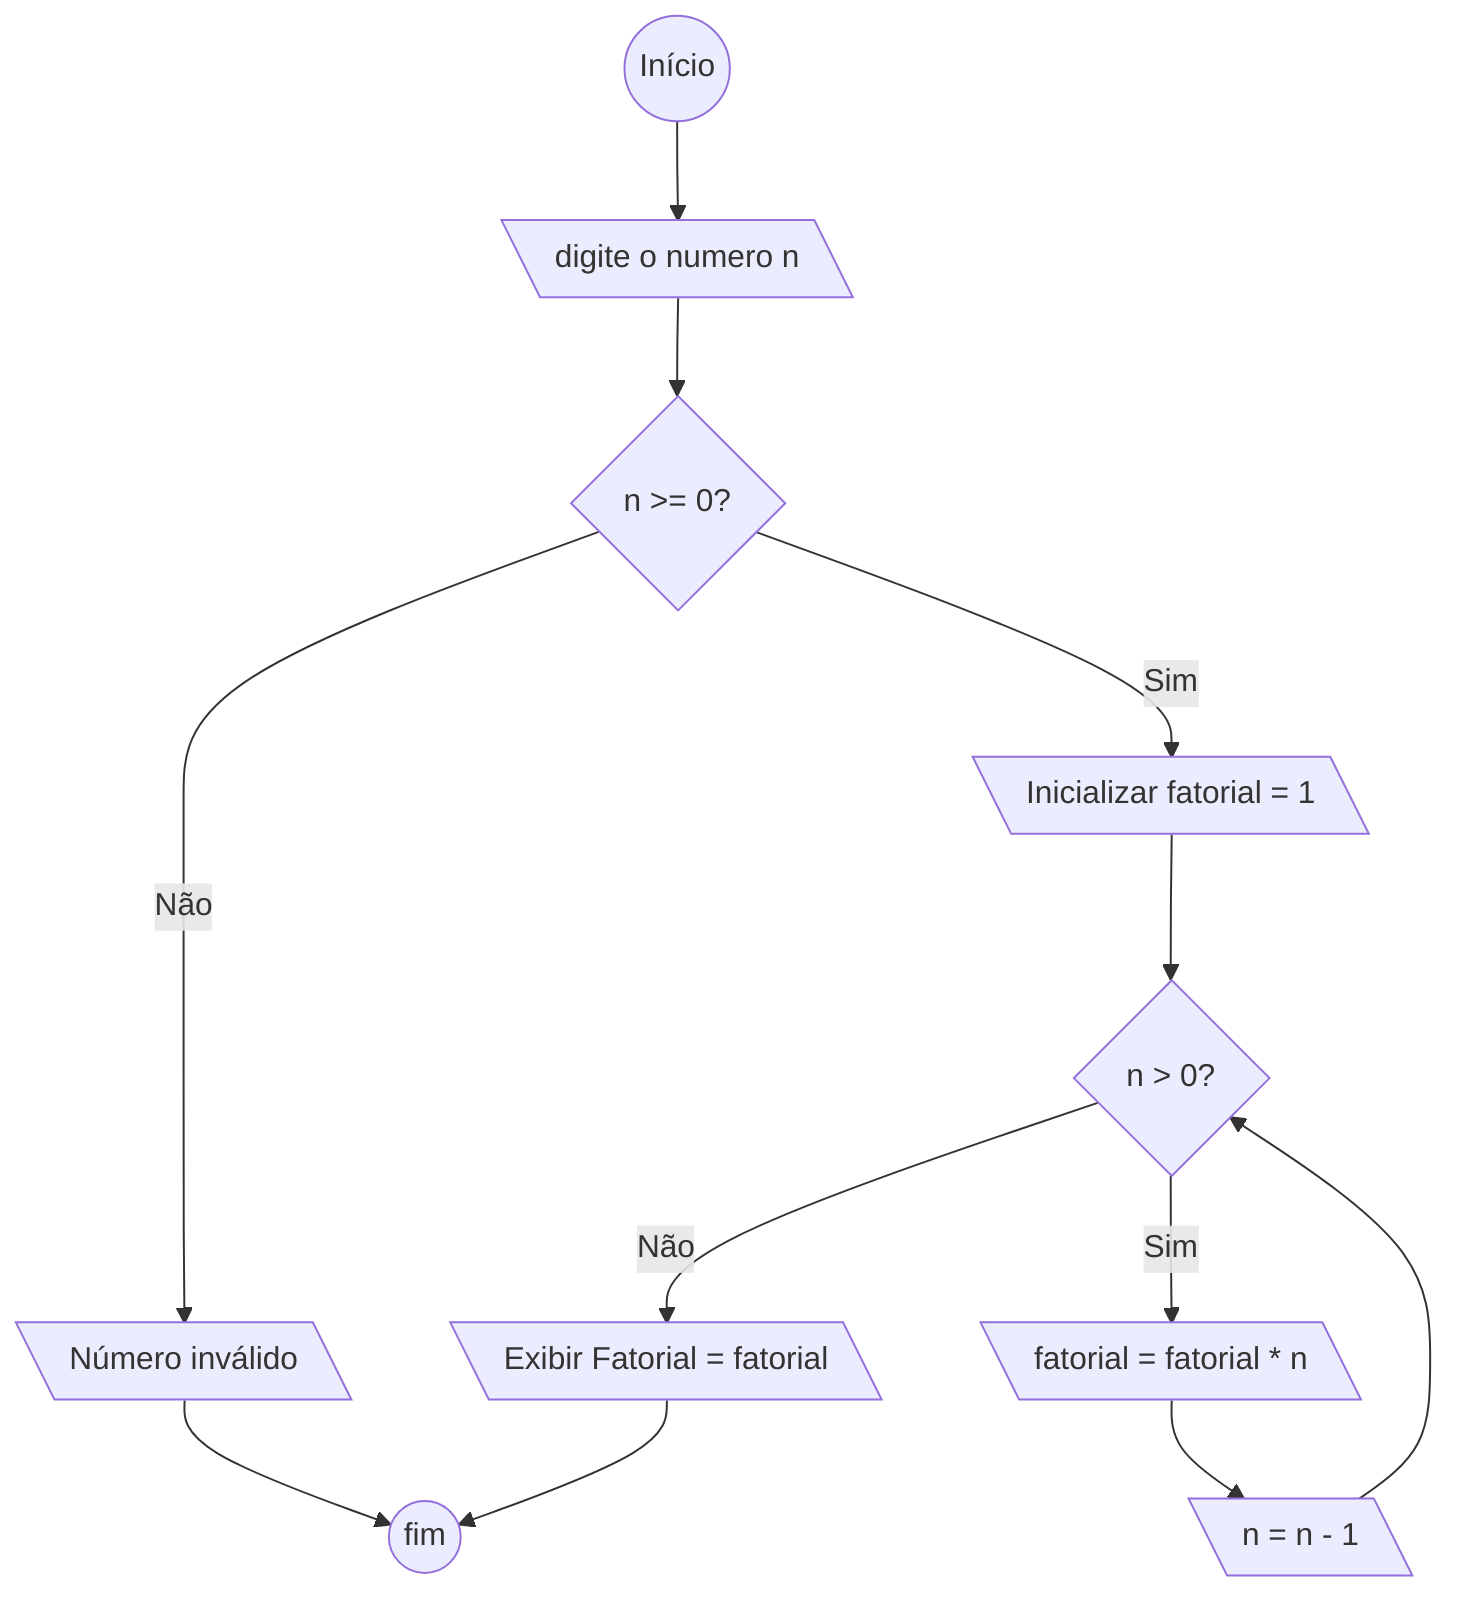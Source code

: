 flowchart TD
    A((Início)) --> B[\digite o numero n\]
     B --> C{n >= 0?}
     C -- Não --> D[\Número inválido\]
     C -- Sim --> E[\Inicializar fatorial = 1\]
     E --> F{n > 0?}
     F -- Sim --> G[\fatorial = fatorial * n\]
     G --> H[\n = n - 1\]
     H --> F
     F -- Não --> I[\Exibir Fatorial = fatorial\]
     D --> J((fim))
     I --> J